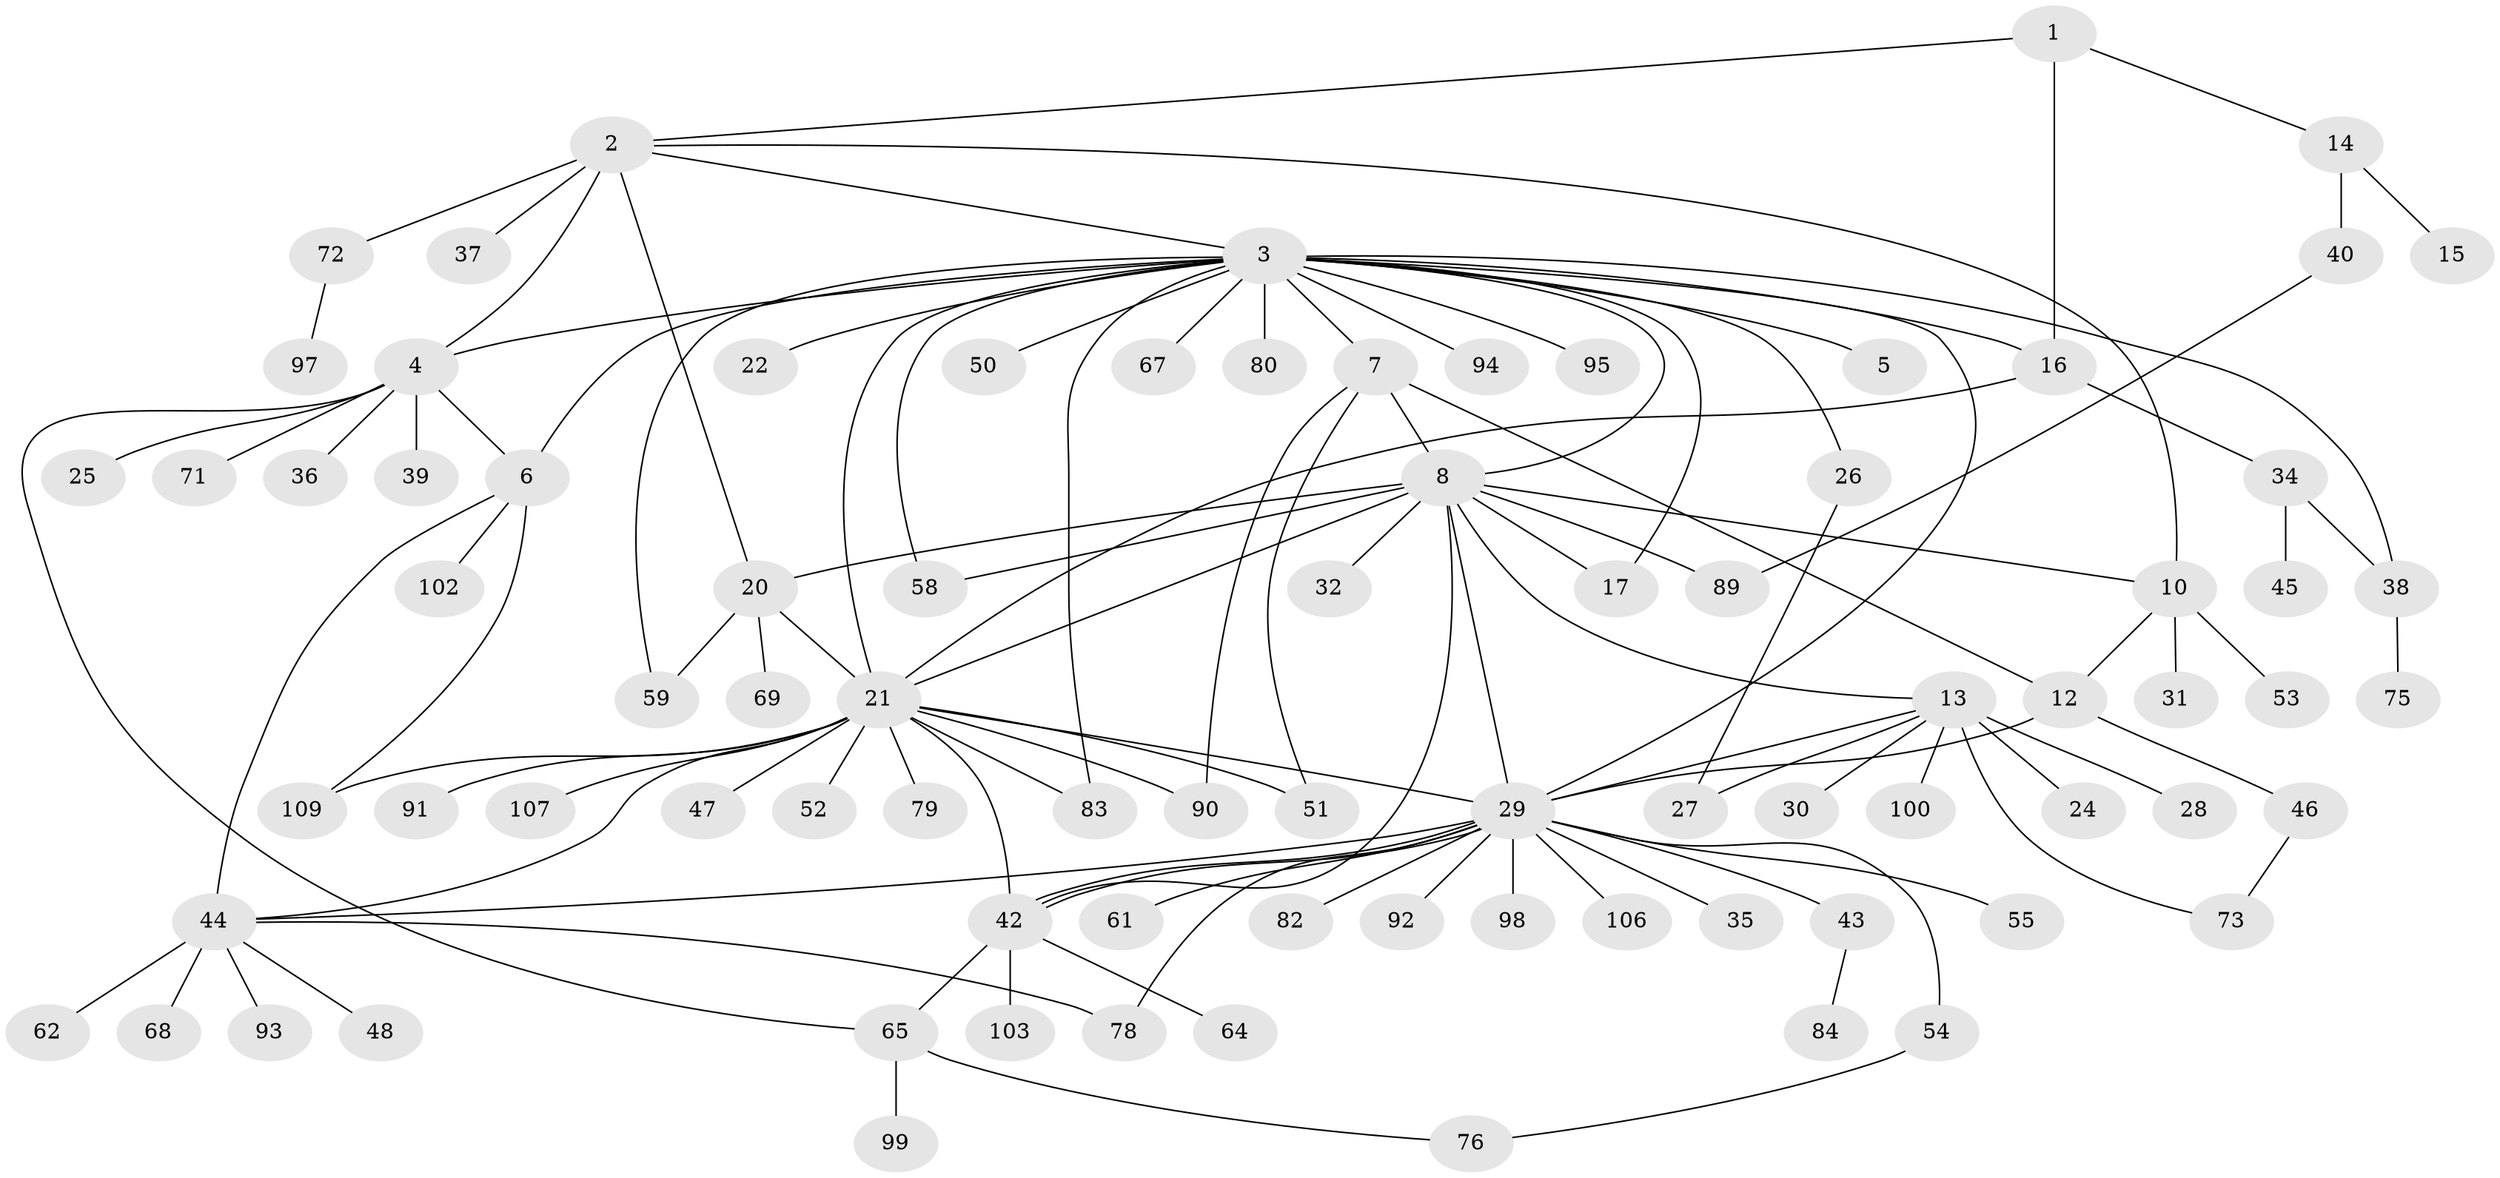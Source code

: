 // Generated by graph-tools (version 1.1) at 2025/51/02/27/25 19:51:54]
// undirected, 83 vertices, 115 edges
graph export_dot {
graph [start="1"]
  node [color=gray90,style=filled];
  1;
  2 [super="+9"];
  3 [super="+11"];
  4 [super="+104"];
  5 [super="+57"];
  6 [super="+88"];
  7 [super="+108"];
  8 [super="+23"];
  10 [super="+101"];
  12 [super="+41"];
  13 [super="+19"];
  14;
  15 [super="+18"];
  16 [super="+63"];
  17;
  20 [super="+56"];
  21 [super="+33"];
  22;
  24;
  25;
  26;
  27;
  28;
  29 [super="+66"];
  30;
  31;
  32;
  34;
  35;
  36 [super="+70"];
  37;
  38 [super="+81"];
  39;
  40 [super="+49"];
  42 [super="+77"];
  43;
  44 [super="+60"];
  45;
  46 [super="+86"];
  47;
  48;
  50;
  51;
  52;
  53;
  54 [super="+87"];
  55;
  58;
  59;
  61;
  62;
  64;
  65 [super="+74"];
  67;
  68;
  69;
  71;
  72 [super="+85"];
  73;
  75;
  76;
  78 [super="+105"];
  79;
  80;
  82;
  83 [super="+96"];
  84;
  89;
  90;
  91;
  92;
  93;
  94;
  95;
  97;
  98;
  99;
  100;
  102;
  103;
  106;
  107;
  109;
  1 -- 2;
  1 -- 14;
  1 -- 16;
  2 -- 3;
  2 -- 4;
  2 -- 10;
  2 -- 20;
  2 -- 37;
  2 -- 72;
  3 -- 5;
  3 -- 7;
  3 -- 16;
  3 -- 21;
  3 -- 26;
  3 -- 29;
  3 -- 50;
  3 -- 80;
  3 -- 83;
  3 -- 94;
  3 -- 38;
  3 -- 4;
  3 -- 67;
  3 -- 17;
  3 -- 22;
  3 -- 58;
  3 -- 59;
  3 -- 95;
  3 -- 6;
  3 -- 8;
  4 -- 6;
  4 -- 25;
  4 -- 36;
  4 -- 39;
  4 -- 65;
  4 -- 71;
  6 -- 44;
  6 -- 102;
  6 -- 109;
  7 -- 8;
  7 -- 12;
  7 -- 51;
  7 -- 90;
  8 -- 10;
  8 -- 13;
  8 -- 17;
  8 -- 20;
  8 -- 29;
  8 -- 32;
  8 -- 42;
  8 -- 58;
  8 -- 89;
  8 -- 21;
  10 -- 12;
  10 -- 31;
  10 -- 53;
  12 -- 29;
  12 -- 46;
  13 -- 27;
  13 -- 28;
  13 -- 29 [weight=2];
  13 -- 100;
  13 -- 24;
  13 -- 73;
  13 -- 30;
  14 -- 15;
  14 -- 40;
  16 -- 21;
  16 -- 34;
  20 -- 21;
  20 -- 59;
  20 -- 69;
  21 -- 29;
  21 -- 44;
  21 -- 51;
  21 -- 52;
  21 -- 79;
  21 -- 90;
  21 -- 91 [weight=2];
  21 -- 107;
  21 -- 109;
  21 -- 42;
  21 -- 47;
  21 -- 83;
  26 -- 27;
  29 -- 35;
  29 -- 42;
  29 -- 42;
  29 -- 43;
  29 -- 44;
  29 -- 54;
  29 -- 55;
  29 -- 61;
  29 -- 82;
  29 -- 92;
  29 -- 98;
  29 -- 106;
  29 -- 78;
  34 -- 38;
  34 -- 45;
  38 -- 75;
  40 -- 89;
  42 -- 64;
  42 -- 103;
  42 -- 65;
  43 -- 84;
  44 -- 48;
  44 -- 62;
  44 -- 68;
  44 -- 78;
  44 -- 93;
  46 -- 73;
  54 -- 76;
  65 -- 99;
  65 -- 76;
  72 -- 97;
}
